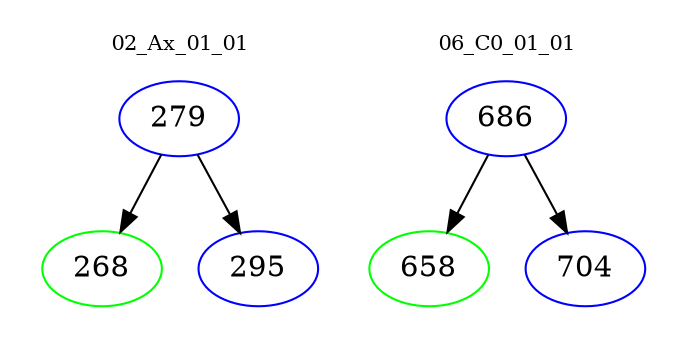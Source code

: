digraph{
subgraph cluster_0 {
color = white
label = "02_Ax_01_01";
fontsize=10;
T0_279 [label="279", color="blue"]
T0_279 -> T0_268 [color="black"]
T0_268 [label="268", color="green"]
T0_279 -> T0_295 [color="black"]
T0_295 [label="295", color="blue"]
}
subgraph cluster_1 {
color = white
label = "06_C0_01_01";
fontsize=10;
T1_686 [label="686", color="blue"]
T1_686 -> T1_658 [color="black"]
T1_658 [label="658", color="green"]
T1_686 -> T1_704 [color="black"]
T1_704 [label="704", color="blue"]
}
}
